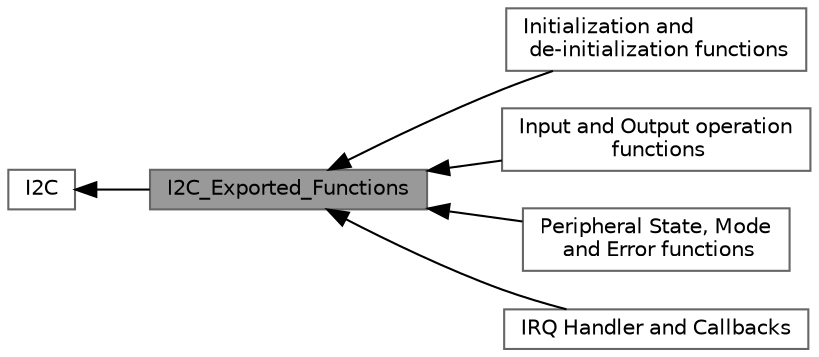 digraph "I2C_Exported_Functions"
{
 // LATEX_PDF_SIZE
  bgcolor="transparent";
  edge [fontname=Helvetica,fontsize=10,labelfontname=Helvetica,labelfontsize=10];
  node [fontname=Helvetica,fontsize=10,shape=box,height=0.2,width=0.4];
  rankdir=LR;
  Node2 [id="Node000002",label="I2C",height=0.2,width=0.4,color="grey40", fillcolor="white", style="filled",URL="$group__I2C.html",tooltip="I2C HAL module driver."];
  Node1 [id="Node000001",label="I2C_Exported_Functions",height=0.2,width=0.4,color="gray40", fillcolor="grey60", style="filled", fontcolor="black",tooltip=" "];
  Node3 [id="Node000003",label="Initialization and\l de-initialization functions",height=0.2,width=0.4,color="grey40", fillcolor="white", style="filled",URL="$group__I2C__Exported__Functions__Group1.html",tooltip=" "];
  Node4 [id="Node000004",label="Input and Output operation\l functions",height=0.2,width=0.4,color="grey40", fillcolor="white", style="filled",URL="$group__I2C__Exported__Functions__Group2.html",tooltip=" "];
  Node6 [id="Node000006",label="Peripheral State, Mode\l and Error functions",height=0.2,width=0.4,color="grey40", fillcolor="white", style="filled",URL="$group__I2C__Exported__Functions__Group3.html",tooltip=" "];
  Node5 [id="Node000005",label="IRQ Handler and Callbacks",height=0.2,width=0.4,color="grey40", fillcolor="white", style="filled",URL="$group__I2C__IRQ__Handler__and__Callbacks.html",tooltip=" "];
  Node2->Node1 [shape=plaintext, dir="back", style="solid"];
  Node1->Node3 [shape=plaintext, dir="back", style="solid"];
  Node1->Node4 [shape=plaintext, dir="back", style="solid"];
  Node1->Node5 [shape=plaintext, dir="back", style="solid"];
  Node1->Node6 [shape=plaintext, dir="back", style="solid"];
}
